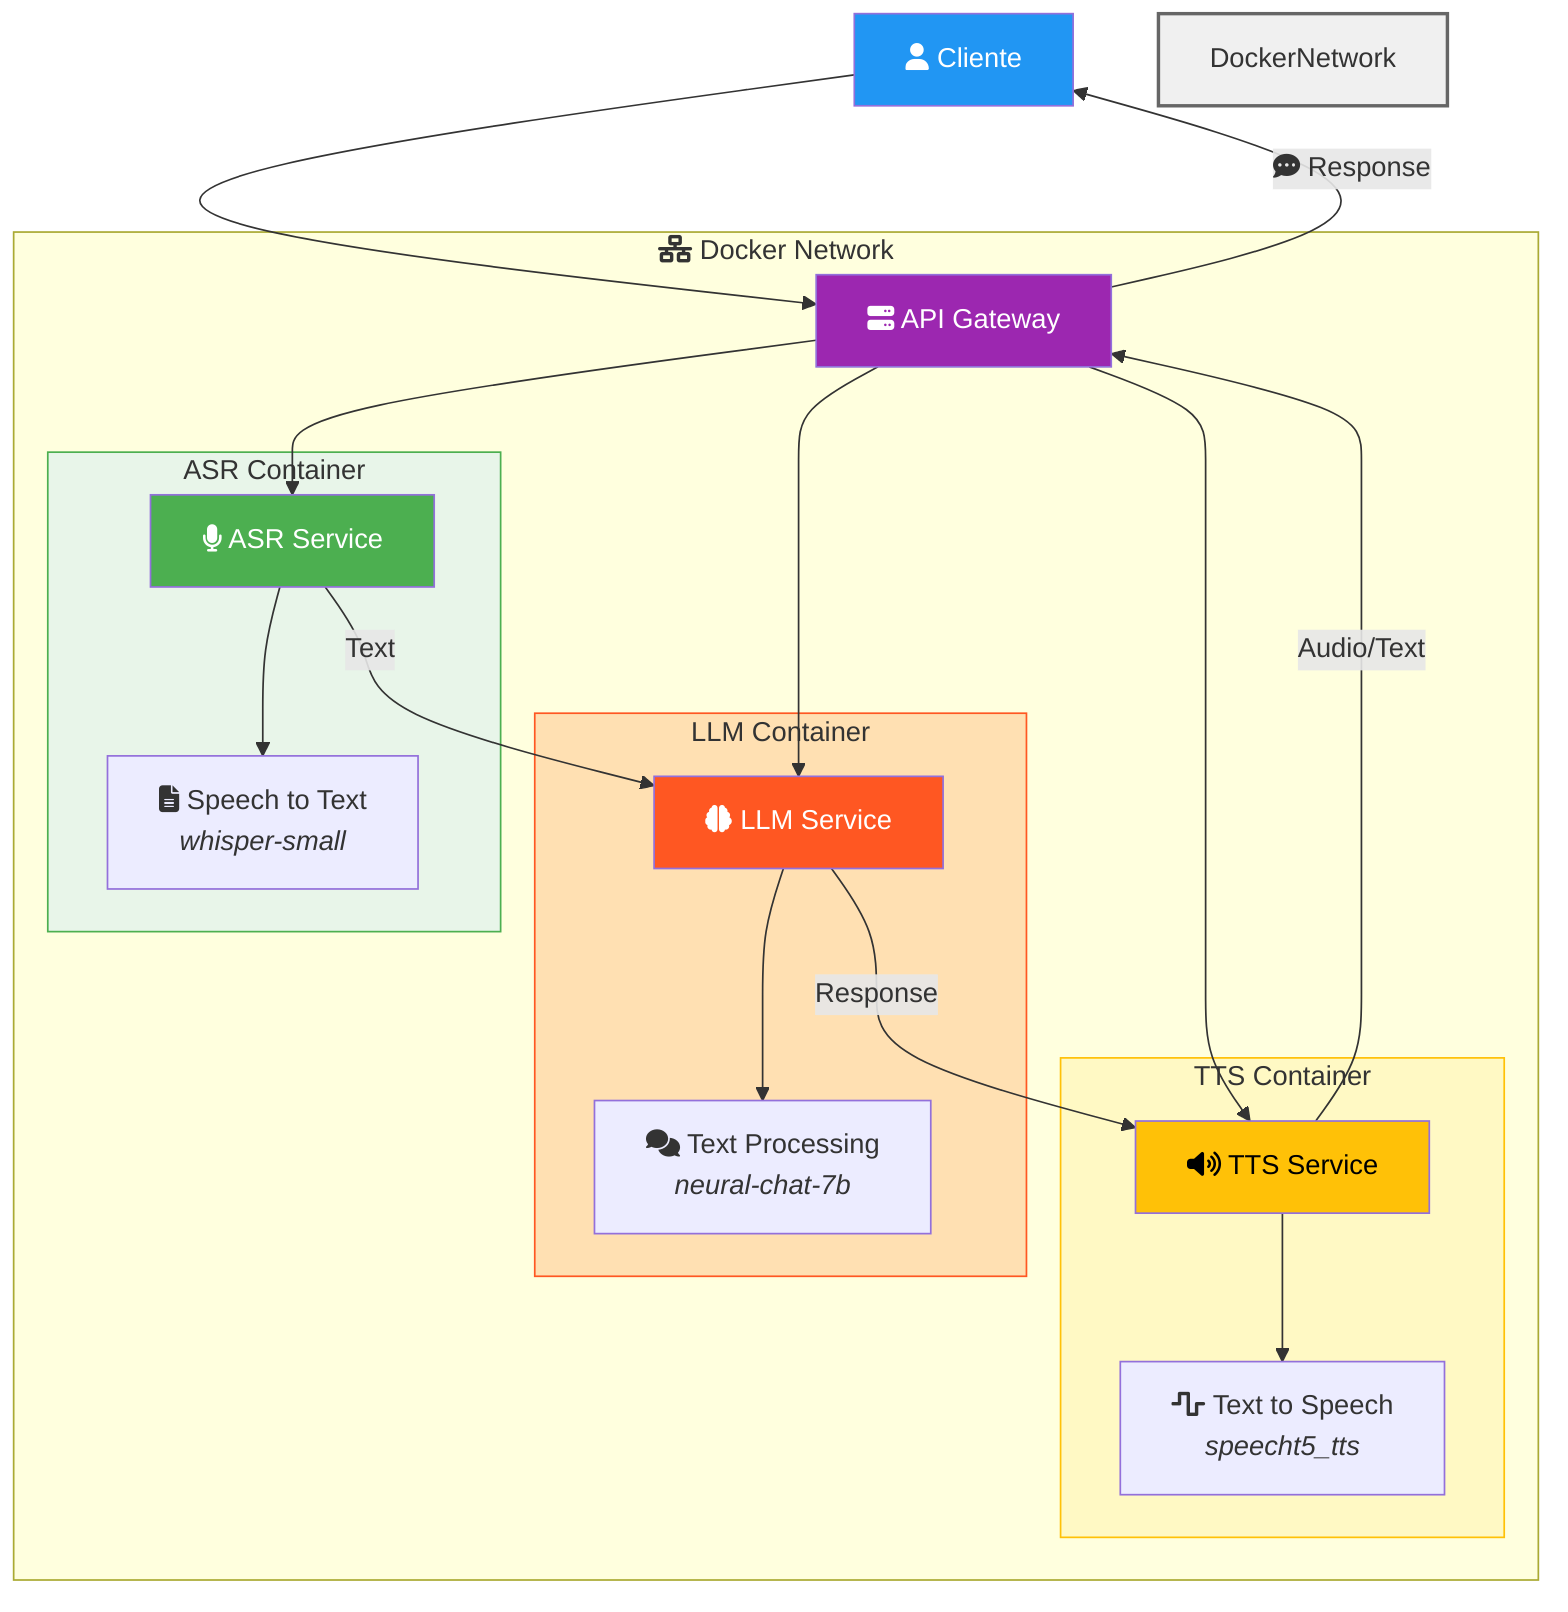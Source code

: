 graph TD
    A[fa:fa-user Cliente] --> B[fa:fa-server API Gateway]
    
    style A fill:#2196F3,color:white
    style B fill:#9C27B0,color:white
    
    subgraph Docker Network[fa:fa-network-wired Docker Network]
        direction TB
        style DockerNetwork fill:#f0f0f0,stroke:#666,stroke-width:2px
        
        B --> C[fa:fa-microphone ASR Service]
        B --> D[fa:fa-brain LLM Service]
        B --> E[fa:fa-volume-up TTS Service]
        
        style C fill:#4CAF50,color:white
        style D fill:#FF5722,color:white
        style E fill:#FFC107,color:black
        
        subgraph ASR_Container[ASR Container]
            direction TB
            C --> C1[fa:fa-file-alt Speech to Text<br/><i>whisper-small</i>]
            style ASR_Container fill:#E8F5E9,stroke:#4CAF50
        end
        
        subgraph LLM_Container[LLM Container]
            direction TB
            D --> D1[fa:fa-comments Text Processing<br/><i>neural-chat-7b</i>]
            style LLM_Container fill:#FFE0B2,stroke:#FF5722
        end
        
        subgraph TTS_Container[TTS Container]
            direction TB
            E --> E1[fa:fa-wave-square Text to Speech<br/><i>speecht5_tts</i>]
            style TTS_Container fill:#FFF9C4,stroke:#FFC107
        end
        
        C -->|Text| D
        D -->|Response| E
    end
    
    E -->|Audio/Text| B
    B -->|fa:fa-comment-dots Response| A

    classDef service fill:#fff,stroke:#333,stroke-width:2px;
    classDef docker fill:#f0f0f0,stroke:#666,stroke-width:2px;